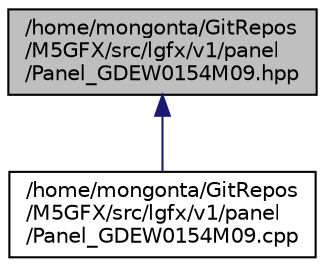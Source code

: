 digraph "/home/mongonta/GitRepos/M5GFX/src/lgfx/v1/panel/Panel_GDEW0154M09.hpp"
{
 // LATEX_PDF_SIZE
  edge [fontname="Helvetica",fontsize="10",labelfontname="Helvetica",labelfontsize="10"];
  node [fontname="Helvetica",fontsize="10",shape=record];
  Node1 [label="/home/mongonta/GitRepos\l/M5GFX/src/lgfx/v1/panel\l/Panel_GDEW0154M09.hpp",height=0.2,width=0.4,color="black", fillcolor="grey75", style="filled", fontcolor="black",tooltip=" "];
  Node1 -> Node2 [dir="back",color="midnightblue",fontsize="10",style="solid",fontname="Helvetica"];
  Node2 [label="/home/mongonta/GitRepos\l/M5GFX/src/lgfx/v1/panel\l/Panel_GDEW0154M09.cpp",height=0.2,width=0.4,color="black", fillcolor="white", style="filled",URL="$Panel__GDEW0154M09_8cpp.html",tooltip=" "];
}
